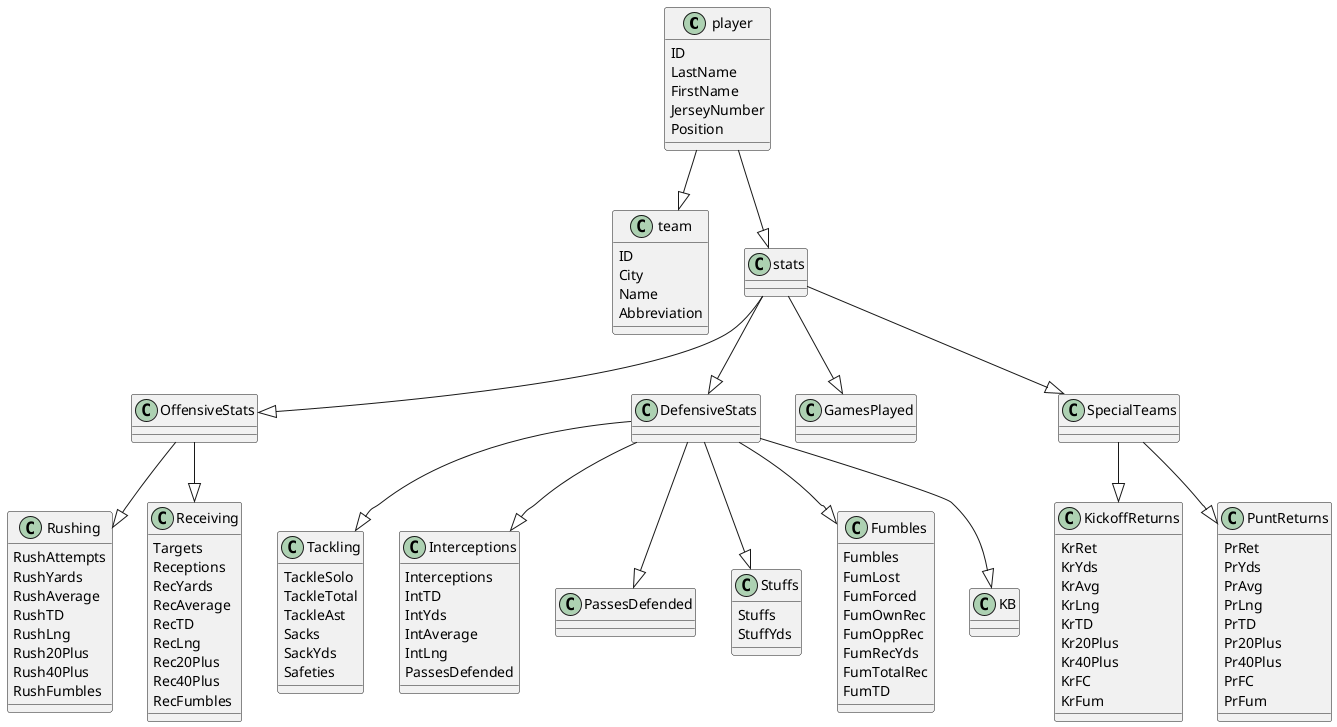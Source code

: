 @startuml

class player
class team
class stats
class OffensiveStats
class DefensiveStats


player --|> team
player --|> stats
stats --|> GamesPlayed
stats --|> OffensiveStats
stats --|> DefensiveStats
stats --|> SpecialTeams
OffensiveStats --|> Rushing
OffensiveStats --|> Receiving
DefensiveStats --|> Tackling
DefensiveStats --|> Interceptions
DefensiveStats --|> PassesDefended
DefensiveStats --|> Stuffs
DefensiveStats --|> Fumbles
DefensiveStats --|> KB
SpecialTeams --|> KickoffReturns
SpecialTeams --|> PuntReturns

class player {
ID
LastName
FirstName
JerseyNumber
Position
}

class team {
ID
City
Name
Abbreviation
}

class Receiving {
Targets
Receptions
RecYards
RecAverage
RecTD
RecLng
Rec20Plus
Rec40Plus
RecFumbles
}

class Rushing {
RushAttempts
RushYards
RushAverage
RushTD
RushLng
Rush20Plus
Rush40Plus
RushFumbles
}

class Tackling {
TackleSolo
TackleTotal
TackleAst
Sacks
SackYds
Safeties
}

class Interceptions {
Interceptions
IntTD
IntYds
IntAverage
IntLng
PassesDefended
}

class Fumbles {
Fumbles
FumLost
FumForced
FumOwnRec
FumOppRec
FumRecYds
FumTotalRec
FumTD
}

class SpecialTeams {

}

class KickoffReturns {
KrRet
KrYds
KrAvg
KrLng
KrTD
Kr20Plus
Kr40Plus
KrFC
KrFum
}

class PuntReturns {
PrRet
PrYds
PrAvg
PrLng
PrTD
Pr20Plus
Pr40Plus
PrFC
PrFum
}

class Stuffs {
Stuffs
StuffYds
}

@enduml